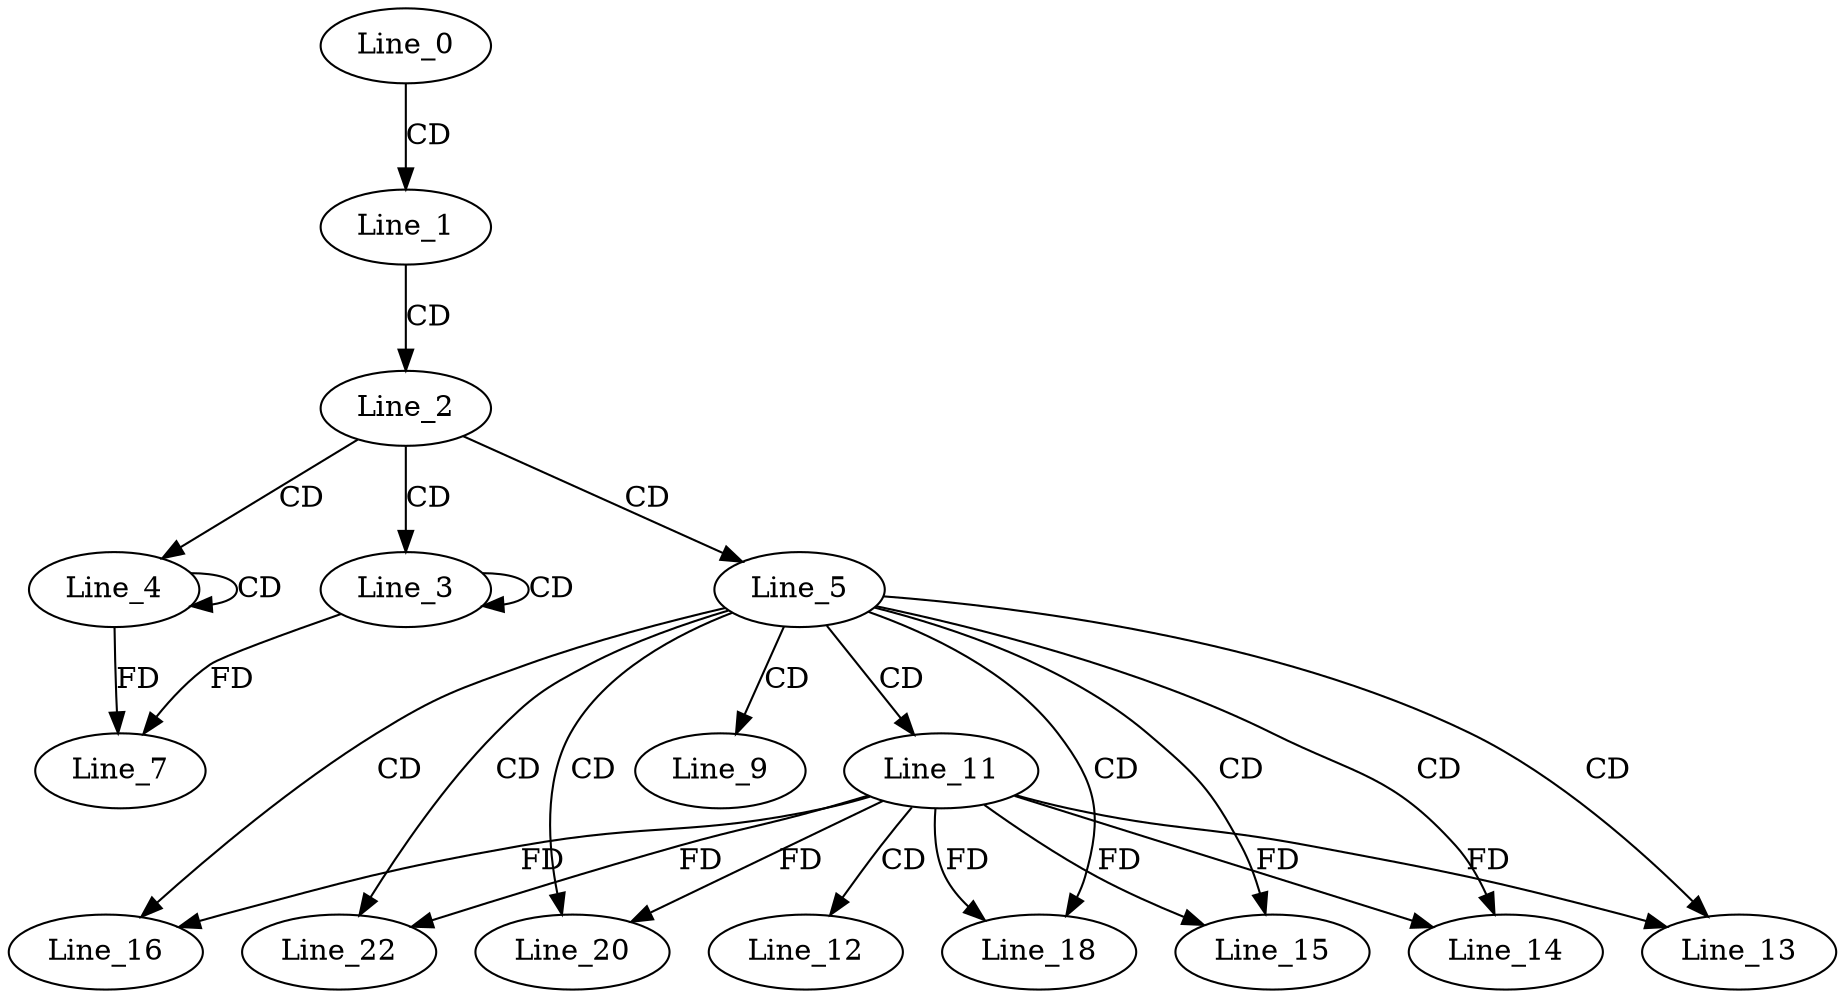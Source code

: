 digraph G {
  Line_0;
  Line_1;
  Line_2;
  Line_3;
  Line_3;
  Line_4;
  Line_4;
  Line_5;
  Line_7;
  Line_9;
  Line_11;
  Line_12;
  Line_13;
  Line_14;
  Line_15;
  Line_16;
  Line_18;
  Line_20;
  Line_22;
  Line_0 -> Line_1 [ label="CD" ];
  Line_1 -> Line_2 [ label="CD" ];
  Line_2 -> Line_3 [ label="CD" ];
  Line_3 -> Line_3 [ label="CD" ];
  Line_2 -> Line_4 [ label="CD" ];
  Line_4 -> Line_4 [ label="CD" ];
  Line_2 -> Line_5 [ label="CD" ];
  Line_3 -> Line_7 [ label="FD" ];
  Line_4 -> Line_7 [ label="FD" ];
  Line_5 -> Line_9 [ label="CD" ];
  Line_5 -> Line_11 [ label="CD" ];
  Line_11 -> Line_12 [ label="CD" ];
  Line_5 -> Line_13 [ label="CD" ];
  Line_11 -> Line_13 [ label="FD" ];
  Line_5 -> Line_14 [ label="CD" ];
  Line_11 -> Line_14 [ label="FD" ];
  Line_5 -> Line_15 [ label="CD" ];
  Line_11 -> Line_15 [ label="FD" ];
  Line_5 -> Line_16 [ label="CD" ];
  Line_11 -> Line_16 [ label="FD" ];
  Line_5 -> Line_18 [ label="CD" ];
  Line_11 -> Line_18 [ label="FD" ];
  Line_5 -> Line_20 [ label="CD" ];
  Line_11 -> Line_20 [ label="FD" ];
  Line_5 -> Line_22 [ label="CD" ];
  Line_11 -> Line_22 [ label="FD" ];
}
